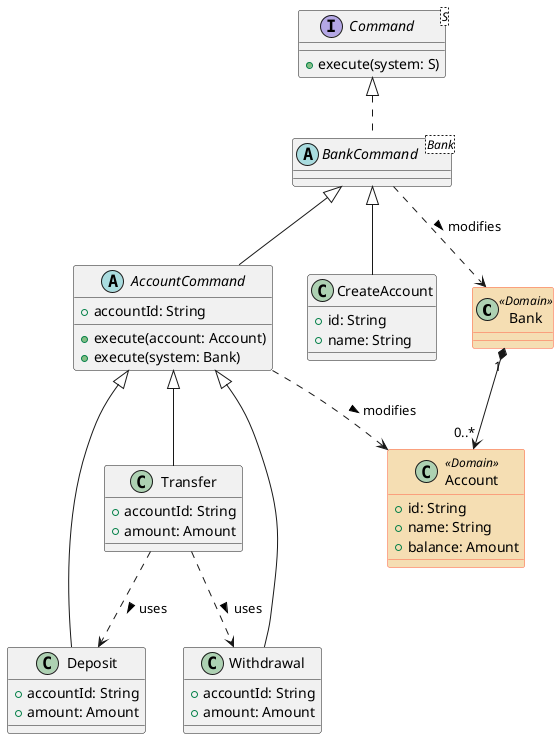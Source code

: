 @startuml
skinparam class {
    BackgroundColor<<Domain>> Wheat
    BorderColor<<Domain>> Tomato
}

class Bank <<Domain>> {
}
class Account <<Domain>> {
    + id: String
    + name: String
    + balance: Amount
}
Bank "1" *--> "0..*" Account

interface Command<S> {
    + execute(system: S)
}

abstract class BankCommand<Bank>
Command <|.. BankCommand
BankCommand ..> Bank: modifies >

class CreateAccount {
    + id: String
    + name: String
}
BankCommand <|-- CreateAccount

abstract class AccountCommand {
    + accountId: String
    + execute(account: Account)
    + execute(system: Bank)
}
BankCommand <|-- AccountCommand
AccountCommand ..> Account: modifies >

class Deposit extends AccountCommand {
    + accountId: String
    + amount: Amount
}

class Withdrawal extends AccountCommand {
    + accountId: String
    + amount: Amount
}

class Transfer extends AccountCommand {
    + accountId: String
    + amount: Amount
}
Transfer ..> Deposit: uses >
Transfer ..> Withdrawal: uses >

@enduml